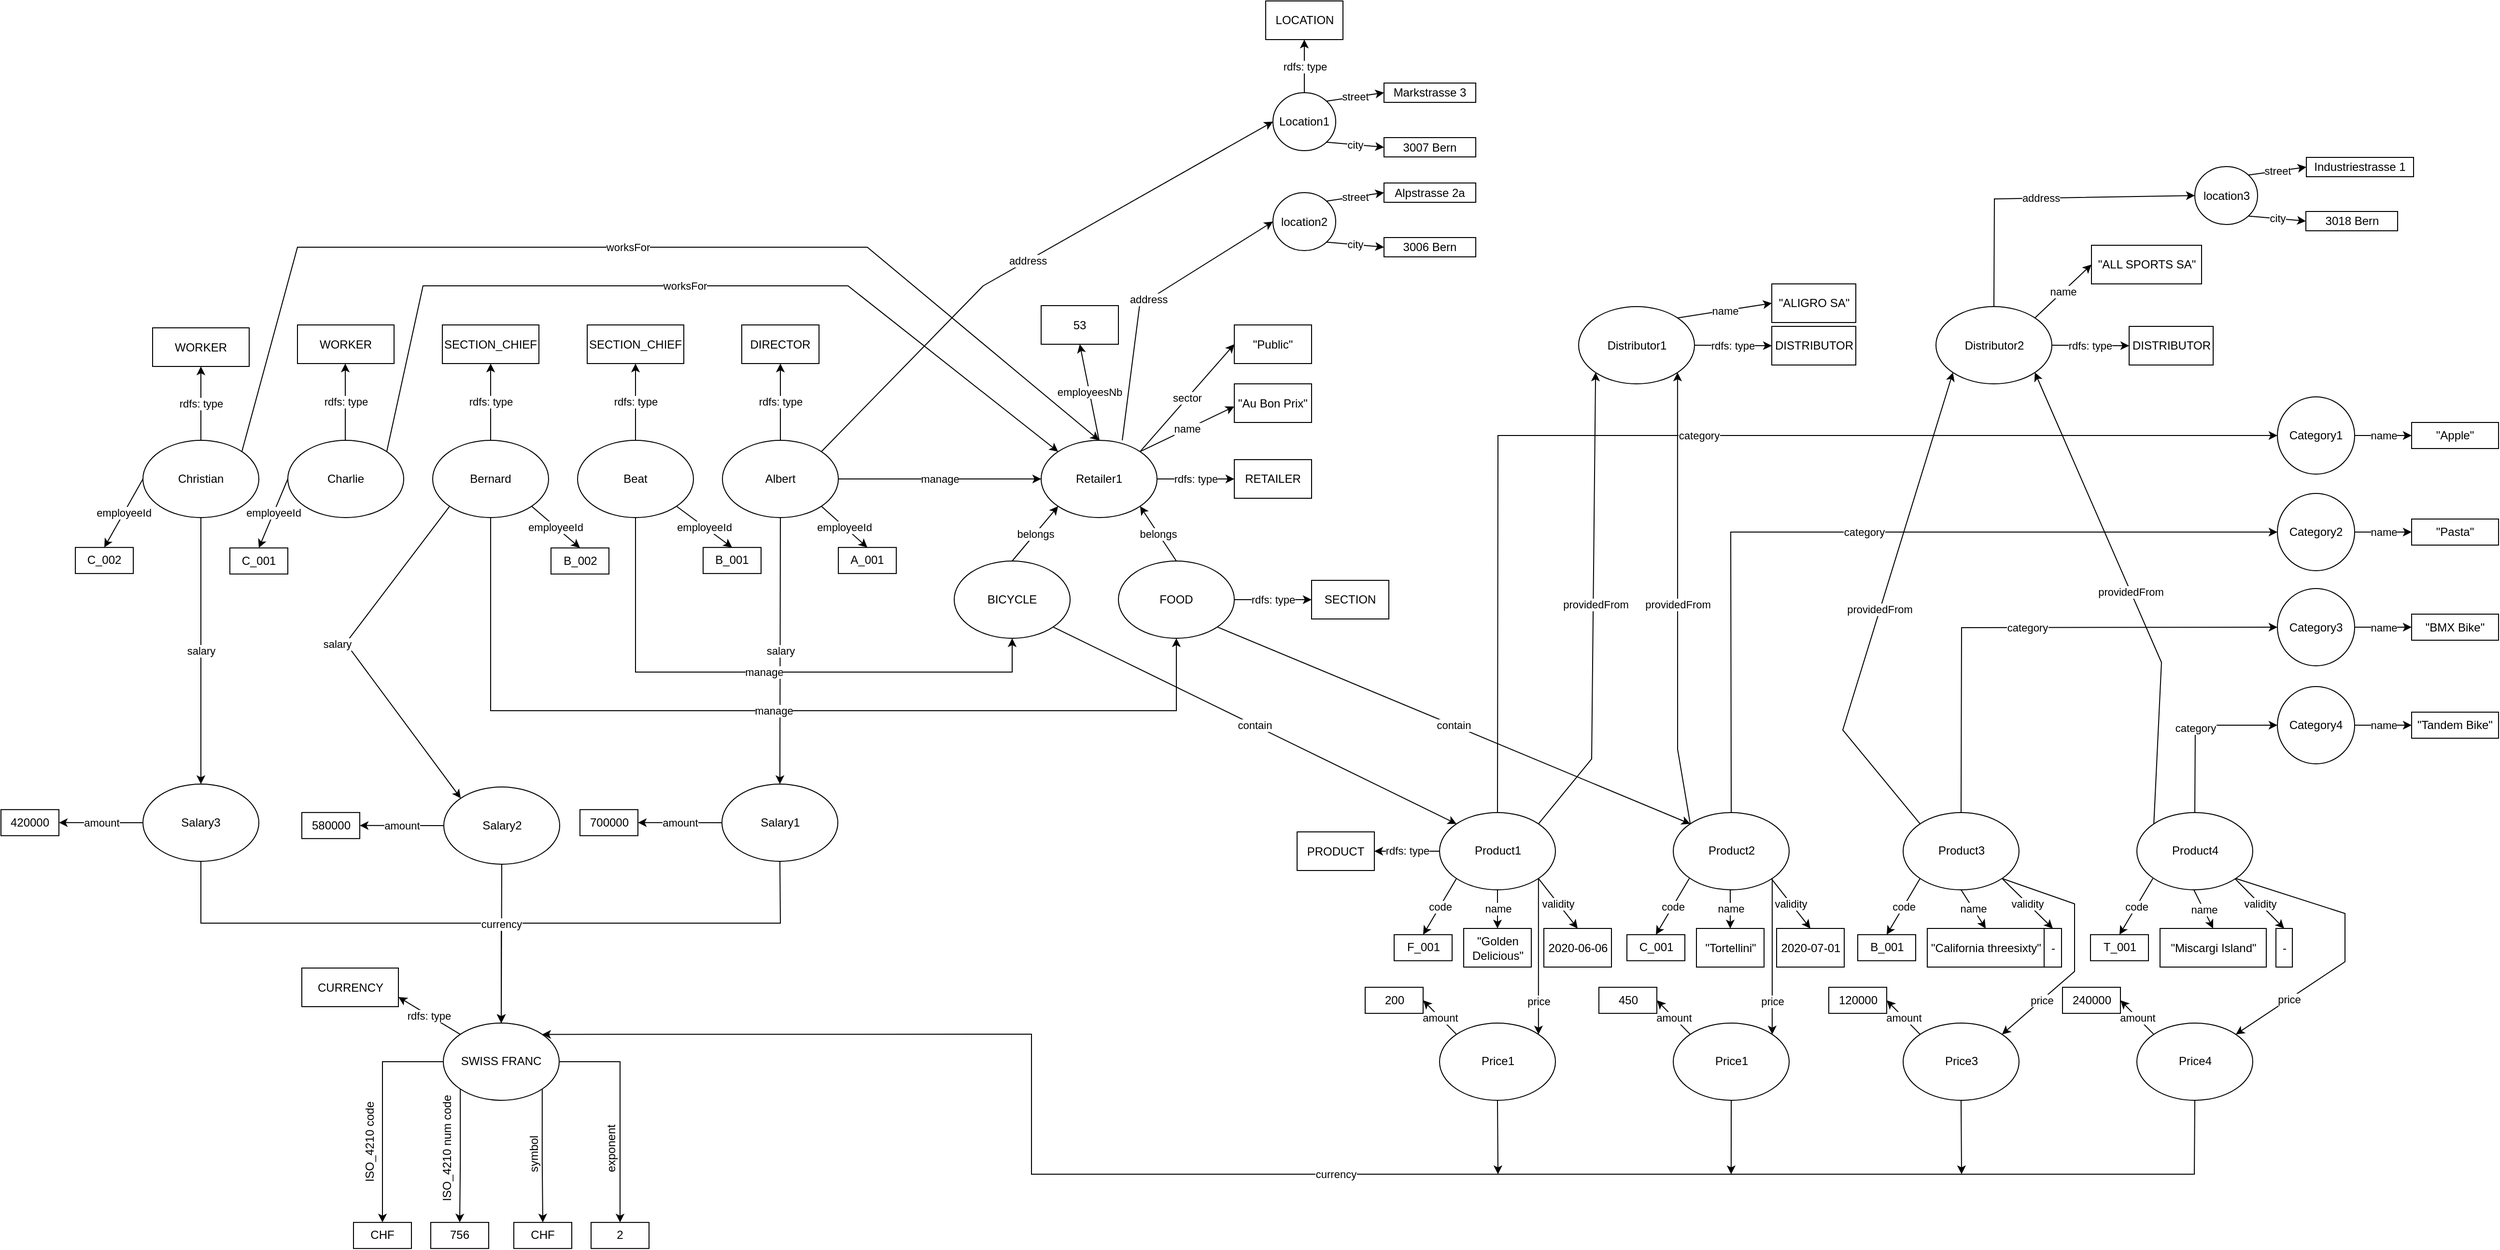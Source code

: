 <mxfile version="12.1.3" type="device" pages="1"><diagram id="4mFEf-nqtAmhGqppDOy1" name="Page-1"><mxGraphModel dx="10360" dy="3715" grid="1" gridSize="10" guides="1" tooltips="1" connect="1" arrows="1" fold="1" page="1" pageScale="1" pageWidth="3300" pageHeight="4681" math="0" shadow="0"><root><mxCell id="0"/><mxCell id="1" parent="0"/><mxCell id="S2P612OHjy_wOr1wobDV-239" value="worksFor" style="edgeStyle=none;rounded=0;orthogonalLoop=1;jettySize=auto;html=1;exitX=1;exitY=0;exitDx=0;exitDy=0;entryX=0;entryY=0;entryDx=0;entryDy=0;shadow=0;" parent="1" edge="1"><mxGeometry relative="1" as="geometry"><mxPoint x="-477.574" y="2251.716" as="sourcePoint"/><Array as="points"><mxPoint x="-440" y="2080"/><mxPoint y="2080"/></Array></mxGeometry></mxCell><mxCell id="S2P612OHjy_wOr1wobDV-241" value="worksFor" style="edgeStyle=none;rounded=0;orthogonalLoop=1;jettySize=auto;html=1;exitX=1;exitY=0;exitDx=0;exitDy=0;entryX=0.5;entryY=0;entryDx=0;entryDy=0;shadow=0;" parent="1" edge="1"><mxGeometry relative="1" as="geometry"><mxPoint x="-627.574" y="2251.716" as="sourcePoint"/><Array as="points"><mxPoint x="-570" y="2040"/><mxPoint x="20" y="2040"/></Array></mxGeometry></mxCell><mxCell id="S2P612OHjy_wOr1wobDV-245" value="rdfs: type" style="edgeStyle=none;rounded=0;orthogonalLoop=1;jettySize=auto;html=1;exitX=0.5;exitY=0;exitDx=0;exitDy=0;entryX=0.5;entryY=1;entryDx=0;entryDy=0;shadow=0;" parent="1" source="S2P612OHjy_wOr1wobDV-247" target="S2P612OHjy_wOr1wobDV-266" edge="1"><mxGeometry relative="1" as="geometry"/></mxCell><mxCell id="S2P612OHjy_wOr1wobDV-246" value="manage" style="edgeStyle=none;rounded=0;orthogonalLoop=1;jettySize=auto;html=1;exitX=1;exitY=0.5;exitDx=0;exitDy=0;entryX=0;entryY=0.5;entryDx=0;entryDy=0;shadow=0;" parent="1" source="S2P612OHjy_wOr1wobDV-247" target="S2P612OHjy_wOr1wobDV-258" edge="1"><mxGeometry relative="1" as="geometry"/></mxCell><mxCell id="S2P612OHjy_wOr1wobDV-331" value="salary" style="edgeStyle=none;rounded=0;orthogonalLoop=1;jettySize=auto;html=1;exitX=0.5;exitY=1;exitDx=0;exitDy=0;entryX=0.5;entryY=0;entryDx=0;entryDy=0;shadow=0;" parent="1" source="S2P612OHjy_wOr1wobDV-247" target="S2P612OHjy_wOr1wobDV-322" edge="1"><mxGeometry relative="1" as="geometry"/></mxCell><mxCell id="S2P612OHjy_wOr1wobDV-337" value="employeeId" style="edgeStyle=none;rounded=0;orthogonalLoop=1;jettySize=auto;html=1;exitX=1;exitY=1;exitDx=0;exitDy=0;entryX=0.5;entryY=0;entryDx=0;entryDy=0;shadow=0;" parent="1" source="S2P612OHjy_wOr1wobDV-247" target="S2P612OHjy_wOr1wobDV-336" edge="1"><mxGeometry relative="1" as="geometry"/></mxCell><mxCell id="S2P612OHjy_wOr1wobDV-493" value="address" style="edgeStyle=none;rounded=0;orthogonalLoop=1;jettySize=auto;html=1;exitX=1;exitY=0;exitDx=0;exitDy=0;entryX=0;entryY=0.5;entryDx=0;entryDy=0;shadow=0;" parent="1" source="S2P612OHjy_wOr1wobDV-247" target="S2P612OHjy_wOr1wobDV-485" edge="1"><mxGeometry relative="1" as="geometry"><Array as="points"><mxPoint x="-1933" y="595"/></Array></mxGeometry></mxCell><mxCell id="S2P612OHjy_wOr1wobDV-247" value="Albert" style="ellipse;whiteSpace=wrap;html=1;" parent="1" vertex="1"><mxGeometry x="-2203" y="755" width="120" height="80" as="geometry"/></mxCell><mxCell id="S2P612OHjy_wOr1wobDV-248" value="manage" style="edgeStyle=none;rounded=0;orthogonalLoop=1;jettySize=auto;html=1;exitX=0.5;exitY=1;exitDx=0;exitDy=0;entryX=0.5;entryY=1;entryDx=0;entryDy=0;shadow=0;" parent="1" source="S2P612OHjy_wOr1wobDV-249" target="S2P612OHjy_wOr1wobDV-261" edge="1"><mxGeometry relative="1" as="geometry"><Array as="points"><mxPoint x="-2443" y="1035"/><mxPoint x="-1733" y="1035"/></Array></mxGeometry></mxCell><mxCell id="S2P612OHjy_wOr1wobDV-330" value="salary" style="edgeStyle=none;rounded=0;orthogonalLoop=1;jettySize=auto;html=1;exitX=0;exitY=1;exitDx=0;exitDy=0;entryX=0;entryY=0;entryDx=0;entryDy=0;shadow=0;" parent="1" source="S2P612OHjy_wOr1wobDV-249" target="S2P612OHjy_wOr1wobDV-326" edge="1"><mxGeometry x="-0.059" y="-10" relative="1" as="geometry"><Array as="points"><mxPoint x="-2593" y="965"/></Array><mxPoint x="-1" y="-5" as="offset"/></mxGeometry></mxCell><mxCell id="S2P612OHjy_wOr1wobDV-249" value="Bernard" style="ellipse;whiteSpace=wrap;html=1;" parent="1" vertex="1"><mxGeometry x="-2503" y="755" width="120" height="80" as="geometry"/></mxCell><mxCell id="S2P612OHjy_wOr1wobDV-250" value="manage" style="edgeStyle=none;rounded=0;orthogonalLoop=1;jettySize=auto;html=1;exitX=0.5;exitY=1;exitDx=0;exitDy=0;entryX=0.5;entryY=1;entryDx=0;entryDy=0;shadow=0;" parent="1" source="S2P612OHjy_wOr1wobDV-251" target="S2P612OHjy_wOr1wobDV-263" edge="1"><mxGeometry relative="1" as="geometry"><Array as="points"><mxPoint x="-2293" y="995"/><mxPoint x="-2083" y="995"/><mxPoint x="-1903" y="995"/></Array></mxGeometry></mxCell><mxCell id="S2P612OHjy_wOr1wobDV-251" value="Beat" style="ellipse;whiteSpace=wrap;html=1;" parent="1" vertex="1"><mxGeometry x="-2353" y="755" width="120" height="80" as="geometry"/></mxCell><mxCell id="S2P612OHjy_wOr1wobDV-252" value="worksFor" style="edgeStyle=none;rounded=0;orthogonalLoop=1;jettySize=auto;html=1;exitX=1;exitY=0;exitDx=0;exitDy=0;entryX=0;entryY=0;entryDx=0;entryDy=0;shadow=0;" parent="1" source="S2P612OHjy_wOr1wobDV-253" target="S2P612OHjy_wOr1wobDV-258" edge="1"><mxGeometry relative="1" as="geometry"><Array as="points"><mxPoint x="-2513" y="595"/><mxPoint x="-2073" y="595"/></Array></mxGeometry></mxCell><mxCell id="S2P612OHjy_wOr1wobDV-347" value="employeeId" style="edgeStyle=none;rounded=0;orthogonalLoop=1;jettySize=auto;html=1;exitX=0;exitY=0.5;exitDx=0;exitDy=0;entryX=0.5;entryY=0;entryDx=0;entryDy=0;shadow=0;" parent="1" source="S2P612OHjy_wOr1wobDV-253" target="S2P612OHjy_wOr1wobDV-345" edge="1"><mxGeometry relative="1" as="geometry"/></mxCell><mxCell id="S2P612OHjy_wOr1wobDV-253" value="Charlie" style="ellipse;whiteSpace=wrap;html=1;" parent="1" vertex="1"><mxGeometry x="-2653" y="755" width="120" height="80" as="geometry"/></mxCell><mxCell id="S2P612OHjy_wOr1wobDV-254" value="rdfs: type" style="edgeStyle=none;rounded=0;orthogonalLoop=1;jettySize=auto;html=1;exitX=0.5;exitY=0;exitDx=0;exitDy=0;entryX=0.5;entryY=1;entryDx=0;entryDy=0;shadow=0;" parent="1" source="S2P612OHjy_wOr1wobDV-256" target="S2P612OHjy_wOr1wobDV-272" edge="1"><mxGeometry relative="1" as="geometry"/></mxCell><mxCell id="S2P612OHjy_wOr1wobDV-255" value="worksFor" style="edgeStyle=none;rounded=0;orthogonalLoop=1;jettySize=auto;html=1;exitX=1;exitY=0;exitDx=0;exitDy=0;entryX=0.5;entryY=0;entryDx=0;entryDy=0;shadow=0;" parent="1" source="S2P612OHjy_wOr1wobDV-256" target="S2P612OHjy_wOr1wobDV-258" edge="1"><mxGeometry relative="1" as="geometry"><Array as="points"><mxPoint x="-2643" y="555"/><mxPoint x="-2053" y="555"/></Array></mxGeometry></mxCell><mxCell id="S2P612OHjy_wOr1wobDV-328" value="salary" style="edgeStyle=none;rounded=0;orthogonalLoop=1;jettySize=auto;html=1;exitX=0.5;exitY=1;exitDx=0;exitDy=0;entryX=0.5;entryY=0;entryDx=0;entryDy=0;shadow=0;" parent="1" source="S2P612OHjy_wOr1wobDV-256" target="S2P612OHjy_wOr1wobDV-281" edge="1"><mxGeometry relative="1" as="geometry"/></mxCell><mxCell id="S2P612OHjy_wOr1wobDV-348" value="employeeId" style="edgeStyle=none;rounded=0;orthogonalLoop=1;jettySize=auto;html=1;exitX=0;exitY=0.5;exitDx=0;exitDy=0;entryX=0.5;entryY=0;entryDx=0;entryDy=0;shadow=0;" parent="1" source="S2P612OHjy_wOr1wobDV-256" target="S2P612OHjy_wOr1wobDV-346" edge="1"><mxGeometry relative="1" as="geometry"/></mxCell><mxCell id="S2P612OHjy_wOr1wobDV-256" value="Christian" style="ellipse;whiteSpace=wrap;html=1;" parent="1" vertex="1"><mxGeometry x="-2803" y="755" width="120" height="80" as="geometry"/></mxCell><mxCell id="S2P612OHjy_wOr1wobDV-257" value="rdfs: type" style="edgeStyle=none;rounded=0;orthogonalLoop=1;jettySize=auto;html=1;exitX=1;exitY=0.5;exitDx=0;exitDy=0;entryX=0;entryY=0.5;entryDx=0;entryDy=0;shadow=0;" parent="1" source="S2P612OHjy_wOr1wobDV-258" target="S2P612OHjy_wOr1wobDV-264" edge="1"><mxGeometry relative="1" as="geometry"/></mxCell><mxCell id="S2P612OHjy_wOr1wobDV-467" value="sector" style="edgeStyle=none;rounded=0;orthogonalLoop=1;jettySize=auto;html=1;exitX=1;exitY=0;exitDx=0;exitDy=0;entryX=0;entryY=0.5;entryDx=0;entryDy=0;shadow=0;" parent="1" source="S2P612OHjy_wOr1wobDV-258" target="S2P612OHjy_wOr1wobDV-466" edge="1"><mxGeometry relative="1" as="geometry"/></mxCell><mxCell id="S2P612OHjy_wOr1wobDV-488" value="address" style="edgeStyle=none;rounded=0;orthogonalLoop=1;jettySize=auto;html=1;exitX=0.7;exitY=0;exitDx=0;exitDy=0;entryX=0;entryY=0.5;entryDx=0;entryDy=0;shadow=0;exitPerimeter=0;" parent="1" source="S2P612OHjy_wOr1wobDV-258" target="S2P612OHjy_wOr1wobDV-477" edge="1"><mxGeometry relative="1" as="geometry"><Array as="points"><mxPoint x="-1771" y="615"/></Array></mxGeometry></mxCell><mxCell id="S2P612OHjy_wOr1wobDV-498" value="name" style="edgeStyle=none;rounded=0;orthogonalLoop=1;jettySize=auto;html=1;exitX=1;exitY=0;exitDx=0;exitDy=0;entryX=0;entryY=0.25;entryDx=0;entryDy=0;shadow=0;" parent="1" source="S2P612OHjy_wOr1wobDV-258" edge="1"><mxGeometry relative="1" as="geometry"><mxPoint x="-1673" y="720" as="targetPoint"/></mxGeometry></mxCell><mxCell id="S2P612OHjy_wOr1wobDV-501" value="employeesNb" style="edgeStyle=none;rounded=0;orthogonalLoop=1;jettySize=auto;html=1;exitX=0.5;exitY=0;exitDx=0;exitDy=0;entryX=0.5;entryY=1;entryDx=0;entryDy=0;shadow=0;" parent="1" source="S2P612OHjy_wOr1wobDV-258" target="S2P612OHjy_wOr1wobDV-500" edge="1"><mxGeometry relative="1" as="geometry"/></mxCell><mxCell id="S2P612OHjy_wOr1wobDV-258" value="Retailer1" style="ellipse;whiteSpace=wrap;html=1;" parent="1" vertex="1"><mxGeometry x="-1873" y="755" width="120" height="80" as="geometry"/></mxCell><mxCell id="S2P612OHjy_wOr1wobDV-259" value="belongs" style="edgeStyle=none;rounded=0;orthogonalLoop=1;jettySize=auto;html=1;exitX=0.5;exitY=0;exitDx=0;exitDy=0;entryX=1;entryY=1;entryDx=0;entryDy=0;shadow=0;" parent="1" source="S2P612OHjy_wOr1wobDV-261" target="S2P612OHjy_wOr1wobDV-258" edge="1"><mxGeometry relative="1" as="geometry"/></mxCell><mxCell id="S2P612OHjy_wOr1wobDV-260" value="rdfs: type" style="edgeStyle=none;rounded=0;orthogonalLoop=1;jettySize=auto;html=1;exitX=1;exitY=0.5;exitDx=0;exitDy=0;entryX=0;entryY=0.5;entryDx=0;entryDy=0;shadow=0;" parent="1" source="S2P612OHjy_wOr1wobDV-261" target="S2P612OHjy_wOr1wobDV-265" edge="1"><mxGeometry relative="1" as="geometry"/></mxCell><mxCell id="S2P612OHjy_wOr1wobDV-464" value="contain" style="edgeStyle=none;rounded=0;orthogonalLoop=1;jettySize=auto;html=1;exitX=1;exitY=1;exitDx=0;exitDy=0;entryX=0;entryY=0;entryDx=0;entryDy=0;shadow=0;" parent="1" source="S2P612OHjy_wOr1wobDV-261" target="S2P612OHjy_wOr1wobDV-355" edge="1"><mxGeometry relative="1" as="geometry"/></mxCell><mxCell id="S2P612OHjy_wOr1wobDV-261" value="FOOD" style="ellipse;whiteSpace=wrap;html=1;" parent="1" vertex="1"><mxGeometry x="-1793" y="880" width="120" height="80" as="geometry"/></mxCell><mxCell id="S2P612OHjy_wOr1wobDV-262" value="belongs" style="edgeStyle=none;rounded=0;orthogonalLoop=1;jettySize=auto;html=1;exitX=0.5;exitY=0;exitDx=0;exitDy=0;entryX=0;entryY=1;entryDx=0;entryDy=0;shadow=0;" parent="1" source="S2P612OHjy_wOr1wobDV-263" target="S2P612OHjy_wOr1wobDV-258" edge="1"><mxGeometry relative="1" as="geometry"/></mxCell><mxCell id="S2P612OHjy_wOr1wobDV-465" value="contain" style="edgeStyle=none;rounded=0;orthogonalLoop=1;jettySize=auto;html=1;exitX=1;exitY=1;exitDx=0;exitDy=0;shadow=0;entryX=0;entryY=0;entryDx=0;entryDy=0;" parent="1" source="S2P612OHjy_wOr1wobDV-263" target="S2P612OHjy_wOr1wobDV-354" edge="1"><mxGeometry relative="1" as="geometry"><mxPoint x="-1463" y="1125" as="targetPoint"/></mxGeometry></mxCell><mxCell id="S2P612OHjy_wOr1wobDV-263" value="BICYCLE" style="ellipse;whiteSpace=wrap;html=1;" parent="1" vertex="1"><mxGeometry x="-1963" y="880" width="120" height="80" as="geometry"/></mxCell><mxCell id="S2P612OHjy_wOr1wobDV-264" value="RETAILER" style="rounded=0;whiteSpace=wrap;html=1;" parent="1" vertex="1"><mxGeometry x="-1673" y="775" width="80" height="40" as="geometry"/></mxCell><mxCell id="S2P612OHjy_wOr1wobDV-265" value="SECTION" style="rounded=0;whiteSpace=wrap;html=1;" parent="1" vertex="1"><mxGeometry x="-1593" y="900" width="80" height="40" as="geometry"/></mxCell><mxCell id="S2P612OHjy_wOr1wobDV-266" value="DIRECTOR" style="rounded=0;whiteSpace=wrap;html=1;" parent="1" vertex="1"><mxGeometry x="-2183" y="635.5" width="80" height="40" as="geometry"/></mxCell><mxCell id="S2P612OHjy_wOr1wobDV-267" value="rdfs: type" style="edgeStyle=none;rounded=0;orthogonalLoop=1;jettySize=auto;html=1;exitX=0.5;exitY=0;exitDx=0;exitDy=0;entryX=0.5;entryY=1;entryDx=0;entryDy=0;shadow=0;" parent="1" target="S2P612OHjy_wOr1wobDV-268" edge="1"><mxGeometry relative="1" as="geometry"><mxPoint x="-2293" y="755" as="sourcePoint"/></mxGeometry></mxCell><mxCell id="S2P612OHjy_wOr1wobDV-268" value="SECTION_CHIEF" style="rounded=0;whiteSpace=wrap;html=1;" parent="1" vertex="1"><mxGeometry x="-2343" y="635.5" width="100" height="40" as="geometry"/></mxCell><mxCell id="S2P612OHjy_wOr1wobDV-269" value="rdfs: type" style="edgeStyle=none;rounded=0;orthogonalLoop=1;jettySize=auto;html=1;entryX=0.5;entryY=1;entryDx=0;entryDy=0;shadow=0;exitX=0.5;exitY=0;exitDx=0;exitDy=0;" parent="1" source="S2P612OHjy_wOr1wobDV-249" edge="1"><mxGeometry relative="1" as="geometry"><mxPoint x="-2483" y="735" as="sourcePoint"/><mxPoint x="-2443" y="675.5" as="targetPoint"/></mxGeometry></mxCell><mxCell id="S2P612OHjy_wOr1wobDV-270" value="SECTION_CHIEF" style="rounded=0;whiteSpace=wrap;html=1;" parent="1" vertex="1"><mxGeometry x="-2493" y="635.5" width="100" height="40" as="geometry"/></mxCell><mxCell id="S2P612OHjy_wOr1wobDV-271" value="WORKER" style="rounded=0;whiteSpace=wrap;html=1;" parent="1" vertex="1"><mxGeometry x="-2643" y="635.5" width="100" height="40" as="geometry"/></mxCell><mxCell id="S2P612OHjy_wOr1wobDV-272" value="WORKER" style="rounded=0;whiteSpace=wrap;html=1;" parent="1" vertex="1"><mxGeometry x="-2793" y="638.5" width="100" height="40" as="geometry"/></mxCell><mxCell id="S2P612OHjy_wOr1wobDV-273" value="rdfs: type" style="edgeStyle=none;rounded=0;orthogonalLoop=1;jettySize=auto;html=1;entryX=0.5;entryY=1;entryDx=0;entryDy=0;shadow=0;exitX=0.5;exitY=0;exitDx=0;exitDy=0;" parent="1" edge="1"><mxGeometry relative="1" as="geometry"><mxPoint x="-2593.5" y="755" as="sourcePoint"/><mxPoint x="-2593.5" y="675.5" as="targetPoint"/></mxGeometry></mxCell><mxCell id="S2P612OHjy_wOr1wobDV-319" value="amount" style="edgeStyle=none;rounded=0;orthogonalLoop=1;jettySize=auto;html=1;exitX=0;exitY=0.5;exitDx=0;exitDy=0;entryX=1;entryY=0.5;entryDx=0;entryDy=0;shadow=0;" parent="1" source="S2P612OHjy_wOr1wobDV-281" target="S2P612OHjy_wOr1wobDV-293" edge="1"><mxGeometry relative="1" as="geometry"/></mxCell><mxCell id="S2P612OHjy_wOr1wobDV-335" style="edgeStyle=none;rounded=0;orthogonalLoop=1;jettySize=auto;html=1;exitX=0.5;exitY=1;exitDx=0;exitDy=0;entryX=0.5;entryY=0;entryDx=0;entryDy=0;shadow=0;" parent="1" source="S2P612OHjy_wOr1wobDV-281" target="S2P612OHjy_wOr1wobDV-307" edge="1"><mxGeometry relative="1" as="geometry"><Array as="points"><mxPoint x="-2743" y="1255"/><mxPoint x="-2432" y="1255"/></Array></mxGeometry></mxCell><mxCell id="S2P612OHjy_wOr1wobDV-281" value="Salary3" style="ellipse;whiteSpace=wrap;html=1;" parent="1" vertex="1"><mxGeometry x="-2803" y="1110.987" width="120" height="80" as="geometry"/></mxCell><mxCell id="S2P612OHjy_wOr1wobDV-293" value="420000" style="rounded=0;whiteSpace=wrap;html=1;" parent="1" vertex="1"><mxGeometry x="-2950" y="1137.429" width="60" height="27" as="geometry"/></mxCell><mxCell id="S2P612OHjy_wOr1wobDV-302" style="edgeStyle=orthogonalEdgeStyle;rounded=0;orthogonalLoop=1;jettySize=auto;html=1;exitX=0;exitY=0.5;exitDx=0;exitDy=0;entryX=0.5;entryY=0;entryDx=0;entryDy=0;" parent="1" source="S2P612OHjy_wOr1wobDV-307" target="S2P612OHjy_wOr1wobDV-308" edge="1"><mxGeometry relative="1" as="geometry"/></mxCell><mxCell id="S2P612OHjy_wOr1wobDV-303" style="edgeStyle=orthogonalEdgeStyle;rounded=0;orthogonalLoop=1;jettySize=auto;html=1;exitX=1;exitY=0.5;exitDx=0;exitDy=0;entryX=0.5;entryY=0;entryDx=0;entryDy=0;" parent="1" source="S2P612OHjy_wOr1wobDV-307" target="S2P612OHjy_wOr1wobDV-310" edge="1"><mxGeometry relative="1" as="geometry"/></mxCell><mxCell id="S2P612OHjy_wOr1wobDV-304" style="edgeStyle=orthogonalEdgeStyle;rounded=0;orthogonalLoop=1;jettySize=auto;html=1;exitX=0;exitY=1;exitDx=0;exitDy=0;entryX=0.5;entryY=0;entryDx=0;entryDy=0;" parent="1" source="S2P612OHjy_wOr1wobDV-307" target="S2P612OHjy_wOr1wobDV-309" edge="1"><mxGeometry relative="1" as="geometry"/></mxCell><mxCell id="S2P612OHjy_wOr1wobDV-305" style="edgeStyle=orthogonalEdgeStyle;rounded=0;orthogonalLoop=1;jettySize=auto;html=1;exitX=1;exitY=1;exitDx=0;exitDy=0;entryX=0.5;entryY=0;entryDx=0;entryDy=0;" parent="1" source="S2P612OHjy_wOr1wobDV-307" target="S2P612OHjy_wOr1wobDV-314" edge="1"><mxGeometry relative="1" as="geometry"/></mxCell><mxCell id="S2P612OHjy_wOr1wobDV-306" value="rdfs: type" style="edgeStyle=none;rounded=0;orthogonalLoop=1;jettySize=auto;html=1;exitX=0;exitY=0;exitDx=0;exitDy=0;entryX=1;entryY=0.75;entryDx=0;entryDy=0;shadow=0;" parent="1" source="S2P612OHjy_wOr1wobDV-307" target="S2P612OHjy_wOr1wobDV-316" edge="1"><mxGeometry relative="1" as="geometry"/></mxCell><mxCell id="S2P612OHjy_wOr1wobDV-307" value="SWISS FRANC" style="ellipse;whiteSpace=wrap;html=1;" parent="1" vertex="1"><mxGeometry x="-2492" y="1358.487" width="120" height="80" as="geometry"/></mxCell><mxCell id="S2P612OHjy_wOr1wobDV-308" value="CHF" style="rounded=0;whiteSpace=wrap;html=1;" parent="1" vertex="1"><mxGeometry x="-2585" y="1564.929" width="60" height="27" as="geometry"/></mxCell><mxCell id="S2P612OHjy_wOr1wobDV-309" value="756" style="rounded=0;whiteSpace=wrap;html=1;" parent="1" vertex="1"><mxGeometry x="-2505" y="1564.929" width="60" height="27" as="geometry"/></mxCell><mxCell id="S2P612OHjy_wOr1wobDV-310" value="2" style="rounded=0;whiteSpace=wrap;html=1;" parent="1" vertex="1"><mxGeometry x="-2339" y="1564.929" width="60" height="27" as="geometry"/></mxCell><mxCell id="S2P612OHjy_wOr1wobDV-311" value="ISO_4210 code" style="text;html=1;rotation=-90;" parent="1" vertex="1"><mxGeometry x="-2622" y="1454.929" width="110" height="30" as="geometry"/></mxCell><mxCell id="S2P612OHjy_wOr1wobDV-312" value="ISO_4210 num code" style="text;html=1;rotation=-90;" parent="1" vertex="1"><mxGeometry x="-2542" y="1474.929" width="110" height="30" as="geometry"/></mxCell><mxCell id="S2P612OHjy_wOr1wobDV-313" value="symbol" style="text;html=1;rotation=-90;" parent="1" vertex="1"><mxGeometry x="-2422" y="1474.929" width="50" height="30" as="geometry"/></mxCell><mxCell id="S2P612OHjy_wOr1wobDV-314" value="CHF" style="rounded=0;whiteSpace=wrap;html=1;" parent="1" vertex="1"><mxGeometry x="-2419" y="1564.929" width="60" height="27" as="geometry"/></mxCell><mxCell id="S2P612OHjy_wOr1wobDV-315" value="exponent" style="text;html=1;rotation=-90;" parent="1" vertex="1"><mxGeometry x="-2342" y="1474.929" width="50" height="30" as="geometry"/></mxCell><mxCell id="S2P612OHjy_wOr1wobDV-316" value="CURRENCY" style="rounded=0;whiteSpace=wrap;html=1;" parent="1" vertex="1"><mxGeometry x="-2638.5" y="1301.5" width="100" height="40" as="geometry"/></mxCell><mxCell id="S2P612OHjy_wOr1wobDV-321" value="amount" style="edgeStyle=none;rounded=0;orthogonalLoop=1;jettySize=auto;html=1;exitX=0;exitY=0.5;exitDx=0;exitDy=0;entryX=1;entryY=0.5;entryDx=0;entryDy=0;shadow=0;" parent="1" source="S2P612OHjy_wOr1wobDV-322" target="S2P612OHjy_wOr1wobDV-323" edge="1"><mxGeometry relative="1" as="geometry"/></mxCell><mxCell id="S2P612OHjy_wOr1wobDV-334" style="edgeStyle=none;rounded=0;orthogonalLoop=1;jettySize=auto;html=1;exitX=0.5;exitY=1;exitDx=0;exitDy=0;entryX=0.5;entryY=0;entryDx=0;entryDy=0;shadow=0;" parent="1" source="S2P612OHjy_wOr1wobDV-322" target="S2P612OHjy_wOr1wobDV-307" edge="1"><mxGeometry relative="1" as="geometry"><Array as="points"><mxPoint x="-2143" y="1255"/><mxPoint x="-2432" y="1255"/></Array></mxGeometry></mxCell><mxCell id="S2P612OHjy_wOr1wobDV-322" value="Salary1" style="ellipse;whiteSpace=wrap;html=1;" parent="1" vertex="1"><mxGeometry x="-2203.5" y="1110.987" width="120" height="80" as="geometry"/></mxCell><mxCell id="S2P612OHjy_wOr1wobDV-323" value="700000" style="rounded=0;whiteSpace=wrap;html=1;" parent="1" vertex="1"><mxGeometry x="-2350.5" y="1137.429" width="60" height="27" as="geometry"/></mxCell><mxCell id="S2P612OHjy_wOr1wobDV-325" value="amount" style="edgeStyle=none;rounded=0;orthogonalLoop=1;jettySize=auto;html=1;exitX=0;exitY=0.5;exitDx=0;exitDy=0;entryX=1;entryY=0.5;entryDx=0;entryDy=0;shadow=0;" parent="1" source="S2P612OHjy_wOr1wobDV-326" target="S2P612OHjy_wOr1wobDV-327" edge="1"><mxGeometry relative="1" as="geometry"/></mxCell><mxCell id="S2P612OHjy_wOr1wobDV-332" value="currency" style="edgeStyle=none;rounded=0;orthogonalLoop=1;jettySize=auto;html=1;exitX=0.5;exitY=1;exitDx=0;exitDy=0;entryX=0.5;entryY=0;entryDx=0;entryDy=0;shadow=0;" parent="1" source="S2P612OHjy_wOr1wobDV-326" target="S2P612OHjy_wOr1wobDV-307" edge="1"><mxGeometry x="-0.258" relative="1" as="geometry"><mxPoint y="1" as="offset"/></mxGeometry></mxCell><mxCell id="S2P612OHjy_wOr1wobDV-326" value="Salary2" style="ellipse;whiteSpace=wrap;html=1;" parent="1" vertex="1"><mxGeometry x="-2491.5" y="1113.987" width="120" height="80" as="geometry"/></mxCell><mxCell id="S2P612OHjy_wOr1wobDV-327" value="580000" style="rounded=0;whiteSpace=wrap;html=1;" parent="1" vertex="1"><mxGeometry x="-2638.5" y="1140.429" width="60" height="27" as="geometry"/></mxCell><mxCell id="S2P612OHjy_wOr1wobDV-336" value="A_001" style="rounded=0;whiteSpace=wrap;html=1;" parent="1" vertex="1"><mxGeometry x="-2083" y="865.929" width="60" height="27" as="geometry"/></mxCell><mxCell id="S2P612OHjy_wOr1wobDV-339" value="employeeId" style="edgeStyle=none;rounded=0;orthogonalLoop=1;jettySize=auto;html=1;exitX=1;exitY=1;exitDx=0;exitDy=0;entryX=0.5;entryY=0;entryDx=0;entryDy=0;shadow=0;" parent="1" source="S2P612OHjy_wOr1wobDV-251" target="S2P612OHjy_wOr1wobDV-340" edge="1"><mxGeometry relative="1" as="geometry"><mxPoint x="-2255.074" y="824.784" as="sourcePoint"/></mxGeometry></mxCell><mxCell id="S2P612OHjy_wOr1wobDV-340" value="B_001" style="rounded=0;whiteSpace=wrap;html=1;" parent="1" vertex="1"><mxGeometry x="-2223" y="865.929" width="60" height="27" as="geometry"/></mxCell><mxCell id="S2P612OHjy_wOr1wobDV-341" value="employeeId" style="edgeStyle=none;rounded=0;orthogonalLoop=1;jettySize=auto;html=1;entryX=0.5;entryY=0;entryDx=0;entryDy=0;shadow=0;exitX=1;exitY=1;exitDx=0;exitDy=0;" parent="1" source="S2P612OHjy_wOr1wobDV-249" target="S2P612OHjy_wOr1wobDV-342" edge="1"><mxGeometry relative="1" as="geometry"><mxPoint x="-2400" y="855" as="sourcePoint"/></mxGeometry></mxCell><mxCell id="S2P612OHjy_wOr1wobDV-342" value="B_002" style="rounded=0;whiteSpace=wrap;html=1;" parent="1" vertex="1"><mxGeometry x="-2380.5" y="866.429" width="60" height="27" as="geometry"/></mxCell><mxCell id="S2P612OHjy_wOr1wobDV-345" value="C_001" style="rounded=0;whiteSpace=wrap;html=1;" parent="1" vertex="1"><mxGeometry x="-2713" y="866.429" width="60" height="27" as="geometry"/></mxCell><mxCell id="S2P612OHjy_wOr1wobDV-346" value="C_002" style="rounded=0;whiteSpace=wrap;html=1;" parent="1" vertex="1"><mxGeometry x="-2873" y="865.929" width="60" height="27" as="geometry"/></mxCell><mxCell id="S2P612OHjy_wOr1wobDV-388" value="name" style="edgeStyle=none;rounded=0;orthogonalLoop=1;jettySize=auto;html=1;exitX=0.5;exitY=1;exitDx=0;exitDy=0;entryX=0.5;entryY=0;entryDx=0;entryDy=0;shadow=0;" parent="1" source="S2P612OHjy_wOr1wobDV-354" target="S2P612OHjy_wOr1wobDV-384" edge="1"><mxGeometry relative="1" as="geometry"/></mxCell><mxCell id="S2P612OHjy_wOr1wobDV-389" value="validity" style="edgeStyle=none;rounded=0;orthogonalLoop=1;jettySize=auto;html=1;exitX=1;exitY=1;exitDx=0;exitDy=0;entryX=0.5;entryY=0;entryDx=0;entryDy=0;shadow=0;" parent="1" source="S2P612OHjy_wOr1wobDV-354" target="S2P612OHjy_wOr1wobDV-385" edge="1"><mxGeometry relative="1" as="geometry"/></mxCell><mxCell id="S2P612OHjy_wOr1wobDV-390" value="code" style="edgeStyle=none;rounded=0;orthogonalLoop=1;jettySize=auto;html=1;exitX=0;exitY=1;exitDx=0;exitDy=0;entryX=0.5;entryY=0;entryDx=0;entryDy=0;shadow=0;" parent="1" source="S2P612OHjy_wOr1wobDV-354" target="S2P612OHjy_wOr1wobDV-383" edge="1"><mxGeometry relative="1" as="geometry"/></mxCell><mxCell id="S2P612OHjy_wOr1wobDV-413" value="rdfs: type" style="edgeStyle=none;rounded=0;orthogonalLoop=1;jettySize=auto;html=1;exitX=0;exitY=0.5;exitDx=0;exitDy=0;entryX=1;entryY=0.5;entryDx=0;entryDy=0;shadow=0;" parent="1" source="S2P612OHjy_wOr1wobDV-354" target="S2P612OHjy_wOr1wobDV-412" edge="1"><mxGeometry relative="1" as="geometry"><mxPoint x="-1477.426" y="1216.203" as="sourcePoint"/></mxGeometry></mxCell><mxCell id="S2P612OHjy_wOr1wobDV-436" value="category" style="edgeStyle=none;rounded=0;orthogonalLoop=1;jettySize=auto;html=1;exitX=0.5;exitY=0;exitDx=0;exitDy=0;entryX=0;entryY=0.5;entryDx=0;entryDy=0;shadow=0;" parent="1" source="S2P612OHjy_wOr1wobDV-354" target="S2P612OHjy_wOr1wobDV-431" edge="1"><mxGeometry relative="1" as="geometry"><Array as="points"><mxPoint x="-1400" y="750"/></Array></mxGeometry></mxCell><mxCell id="S2P612OHjy_wOr1wobDV-456" value="price" style="edgeStyle=none;rounded=0;orthogonalLoop=1;jettySize=auto;html=1;exitX=1;exitY=1;exitDx=0;exitDy=0;entryX=1;entryY=0;entryDx=0;entryDy=0;shadow=0;" parent="1" source="S2P612OHjy_wOr1wobDV-354" target="S2P612OHjy_wOr1wobDV-442" edge="1"><mxGeometry x="0.564" relative="1" as="geometry"><mxPoint y="1" as="offset"/></mxGeometry></mxCell><mxCell id="S2P612OHjy_wOr1wobDV-522" value="providedFrom" style="edgeStyle=none;rounded=0;orthogonalLoop=1;jettySize=auto;html=1;exitX=1;exitY=0;exitDx=0;exitDy=0;entryX=0;entryY=1;entryDx=0;entryDy=0;shadow=0;" parent="1" source="S2P612OHjy_wOr1wobDV-354" target="S2P612OHjy_wOr1wobDV-514" edge="1"><mxGeometry x="0.014" y="-2" relative="1" as="geometry"><Array as="points"><mxPoint x="-1303" y="1085"/></Array><mxPoint as="offset"/></mxGeometry></mxCell><mxCell id="S2P612OHjy_wOr1wobDV-354" value="Product1" style="ellipse;whiteSpace=wrap;html=1;" parent="1" vertex="1"><mxGeometry x="-1460.5" y="1140.487" width="120" height="80" as="geometry"/></mxCell><mxCell id="S2P612OHjy_wOr1wobDV-435" value="category" style="edgeStyle=none;rounded=0;orthogonalLoop=1;jettySize=auto;html=1;exitX=0.5;exitY=0;exitDx=0;exitDy=0;entryX=0;entryY=0.5;entryDx=0;entryDy=0;shadow=0;" parent="1" source="S2P612OHjy_wOr1wobDV-355" target="S2P612OHjy_wOr1wobDV-429" edge="1"><mxGeometry relative="1" as="geometry"><Array as="points"><mxPoint x="-1159" y="850"/></Array></mxGeometry></mxCell><mxCell id="S2P612OHjy_wOr1wobDV-457" value="price" style="edgeStyle=none;rounded=0;orthogonalLoop=1;jettySize=auto;html=1;exitX=1;exitY=1;exitDx=0;exitDy=0;entryX=1;entryY=0;entryDx=0;entryDy=0;shadow=0;" parent="1" source="S2P612OHjy_wOr1wobDV-355" target="S2P612OHjy_wOr1wobDV-448" edge="1"><mxGeometry x="0.564" relative="1" as="geometry"><mxPoint y="1" as="offset"/></mxGeometry></mxCell><mxCell id="S2P612OHjy_wOr1wobDV-520" value="providedFrom" style="edgeStyle=none;rounded=0;orthogonalLoop=1;jettySize=auto;html=1;exitX=0;exitY=0;exitDx=0;exitDy=0;entryX=1;entryY=1;entryDx=0;entryDy=0;shadow=0;" parent="1" source="S2P612OHjy_wOr1wobDV-355" target="S2P612OHjy_wOr1wobDV-514" edge="1"><mxGeometry x="-0.025" relative="1" as="geometry"><Array as="points"><mxPoint x="-1214" y="1075"/></Array><mxPoint as="offset"/></mxGeometry></mxCell><mxCell id="S2P612OHjy_wOr1wobDV-355" value="Product2" style="ellipse;whiteSpace=wrap;html=1;" parent="1" vertex="1"><mxGeometry x="-1218.5" y="1140.487" width="120" height="80" as="geometry"/></mxCell><mxCell id="S2P612OHjy_wOr1wobDV-383" value="F_001" style="rounded=0;whiteSpace=wrap;html=1;" parent="1" vertex="1"><mxGeometry x="-1507.5" y="1266.929" width="60" height="27" as="geometry"/></mxCell><mxCell id="S2P612OHjy_wOr1wobDV-384" value="&quot;Golden Delicious&quot;" style="rounded=0;whiteSpace=wrap;html=1;" parent="1" vertex="1"><mxGeometry x="-1435.5" y="1260.5" width="70" height="40" as="geometry"/></mxCell><mxCell id="S2P612OHjy_wOr1wobDV-385" value="2020-06-06" style="rounded=0;whiteSpace=wrap;html=1;" parent="1" vertex="1"><mxGeometry x="-1352.5" y="1260.5" width="70" height="40" as="geometry"/></mxCell><mxCell id="S2P612OHjy_wOr1wobDV-391" value="name" style="edgeStyle=none;rounded=0;orthogonalLoop=1;jettySize=auto;html=1;exitX=0.5;exitY=1;exitDx=0;exitDy=0;entryX=0.5;entryY=0;entryDx=0;entryDy=0;shadow=0;" parent="1" target="S2P612OHjy_wOr1wobDV-395" edge="1"><mxGeometry relative="1" as="geometry"><mxPoint x="-1159.5" y="1220.487" as="sourcePoint"/></mxGeometry></mxCell><mxCell id="S2P612OHjy_wOr1wobDV-392" value="validity" style="edgeStyle=none;rounded=0;orthogonalLoop=1;jettySize=auto;html=1;exitX=1;exitY=1;exitDx=0;exitDy=0;entryX=0.5;entryY=0;entryDx=0;entryDy=0;shadow=0;" parent="1" target="S2P612OHjy_wOr1wobDV-396" edge="1"><mxGeometry relative="1" as="geometry"><mxPoint x="-1117.074" y="1208.772" as="sourcePoint"/></mxGeometry></mxCell><mxCell id="S2P612OHjy_wOr1wobDV-393" value="code" style="edgeStyle=none;rounded=0;orthogonalLoop=1;jettySize=auto;html=1;exitX=0;exitY=1;exitDx=0;exitDy=0;entryX=0.5;entryY=0;entryDx=0;entryDy=0;shadow=0;" parent="1" target="S2P612OHjy_wOr1wobDV-394" edge="1"><mxGeometry relative="1" as="geometry"><mxPoint x="-1201.926" y="1208.772" as="sourcePoint"/></mxGeometry></mxCell><mxCell id="S2P612OHjy_wOr1wobDV-394" value="C_001" style="rounded=0;whiteSpace=wrap;html=1;" parent="1" vertex="1"><mxGeometry x="-1266.5" y="1266.929" width="60" height="27" as="geometry"/></mxCell><mxCell id="S2P612OHjy_wOr1wobDV-395" value="&quot;Tortellini&quot;" style="rounded=0;whiteSpace=wrap;html=1;" parent="1" vertex="1"><mxGeometry x="-1194.5" y="1260.5" width="70" height="40" as="geometry"/></mxCell><mxCell id="S2P612OHjy_wOr1wobDV-396" value="2020-07-01" style="rounded=0;whiteSpace=wrap;html=1;" parent="1" vertex="1"><mxGeometry x="-1111.5" y="1260.5" width="70" height="40" as="geometry"/></mxCell><mxCell id="S2P612OHjy_wOr1wobDV-397" value="name" style="edgeStyle=none;rounded=0;orthogonalLoop=1;jettySize=auto;html=1;exitX=0.5;exitY=1;exitDx=0;exitDy=0;entryX=0.5;entryY=0;entryDx=0;entryDy=0;shadow=0;" parent="1" source="S2P612OHjy_wOr1wobDV-400" target="S2P612OHjy_wOr1wobDV-403" edge="1"><mxGeometry relative="1" as="geometry"/></mxCell><mxCell id="S2P612OHjy_wOr1wobDV-398" value="validity" style="edgeStyle=none;rounded=0;orthogonalLoop=1;jettySize=auto;html=1;exitX=1;exitY=1;exitDx=0;exitDy=0;entryX=0.5;entryY=0;entryDx=0;entryDy=0;shadow=0;" parent="1" source="S2P612OHjy_wOr1wobDV-400" target="S2P612OHjy_wOr1wobDV-404" edge="1"><mxGeometry relative="1" as="geometry"/></mxCell><mxCell id="S2P612OHjy_wOr1wobDV-399" value="code" style="edgeStyle=none;rounded=0;orthogonalLoop=1;jettySize=auto;html=1;exitX=0;exitY=1;exitDx=0;exitDy=0;entryX=0.5;entryY=0;entryDx=0;entryDy=0;shadow=0;" parent="1" source="S2P612OHjy_wOr1wobDV-400" target="S2P612OHjy_wOr1wobDV-402" edge="1"><mxGeometry relative="1" as="geometry"/></mxCell><mxCell id="S2P612OHjy_wOr1wobDV-434" value="category" style="edgeStyle=none;rounded=0;orthogonalLoop=1;jettySize=auto;html=1;exitX=0.5;exitY=0;exitDx=0;exitDy=0;entryX=0;entryY=0.5;entryDx=0;entryDy=0;shadow=0;" parent="1" source="S2P612OHjy_wOr1wobDV-400" target="S2P612OHjy_wOr1wobDV-425" edge="1"><mxGeometry relative="1" as="geometry"><Array as="points"><mxPoint x="-920" y="949"/></Array></mxGeometry></mxCell><mxCell id="S2P612OHjy_wOr1wobDV-458" value="price" style="edgeStyle=none;rounded=0;orthogonalLoop=1;jettySize=auto;html=1;exitX=1;exitY=1;exitDx=0;exitDy=0;entryX=1;entryY=0;entryDx=0;entryDy=0;shadow=0;" parent="1" source="S2P612OHjy_wOr1wobDV-400" target="S2P612OHjy_wOr1wobDV-451" edge="1"><mxGeometry x="0.564" relative="1" as="geometry"><Array as="points"><mxPoint x="-803" y="1235"/><mxPoint x="-803" y="1305"/></Array><mxPoint y="1" as="offset"/></mxGeometry></mxCell><mxCell id="S2P612OHjy_wOr1wobDV-518" value="providedFrom" style="edgeStyle=none;rounded=0;orthogonalLoop=1;jettySize=auto;html=1;exitX=0;exitY=0;exitDx=0;exitDy=0;entryX=0;entryY=1;entryDx=0;entryDy=0;shadow=0;" parent="1" source="S2P612OHjy_wOr1wobDV-400" target="S2P612OHjy_wOr1wobDV-503" edge="1"><mxGeometry relative="1" as="geometry"><Array as="points"><mxPoint x="-1043" y="1055"/></Array></mxGeometry></mxCell><mxCell id="S2P612OHjy_wOr1wobDV-400" value="Product3" style="ellipse;whiteSpace=wrap;html=1;" parent="1" vertex="1"><mxGeometry x="-980.5" y="1140.487" width="120" height="80" as="geometry"/></mxCell><mxCell id="S2P612OHjy_wOr1wobDV-433" value="category" style="edgeStyle=none;rounded=0;orthogonalLoop=1;jettySize=auto;html=1;exitX=0.5;exitY=0;exitDx=0;exitDy=0;entryX=0;entryY=0.5;entryDx=0;entryDy=0;shadow=0;" parent="1" source="S2P612OHjy_wOr1wobDV-401" target="S2P612OHjy_wOr1wobDV-415" edge="1"><mxGeometry relative="1" as="geometry"><Array as="points"><mxPoint x="-678" y="1050"/></Array></mxGeometry></mxCell><mxCell id="S2P612OHjy_wOr1wobDV-459" value="price" style="edgeStyle=none;rounded=0;orthogonalLoop=1;jettySize=auto;html=1;exitX=1;exitY=1;exitDx=0;exitDy=0;entryX=1;entryY=0;entryDx=0;entryDy=0;shadow=0;" parent="1" source="S2P612OHjy_wOr1wobDV-401" target="S2P612OHjy_wOr1wobDV-454" edge="1"><mxGeometry x="0.564" relative="1" as="geometry"><Array as="points"><mxPoint x="-523" y="1245"/><mxPoint x="-523" y="1295"/></Array><mxPoint y="1" as="offset"/></mxGeometry></mxCell><mxCell id="S2P612OHjy_wOr1wobDV-519" value="providedFrom" style="edgeStyle=none;rounded=0;orthogonalLoop=1;jettySize=auto;html=1;exitX=0;exitY=0;exitDx=0;exitDy=0;entryX=1;entryY=1;entryDx=0;entryDy=0;shadow=0;" parent="1" source="S2P612OHjy_wOr1wobDV-401" target="S2P612OHjy_wOr1wobDV-503" edge="1"><mxGeometry relative="1" as="geometry"><Array as="points"><mxPoint x="-713" y="985"/></Array></mxGeometry></mxCell><mxCell id="S2P612OHjy_wOr1wobDV-401" value="Product4" style="ellipse;whiteSpace=wrap;html=1;" parent="1" vertex="1"><mxGeometry x="-738.5" y="1140.487" width="120" height="80" as="geometry"/></mxCell><mxCell id="S2P612OHjy_wOr1wobDV-402" value="B_001" style="rounded=0;whiteSpace=wrap;html=1;" parent="1" vertex="1"><mxGeometry x="-1027.5" y="1266.929" width="60" height="27" as="geometry"/></mxCell><mxCell id="S2P612OHjy_wOr1wobDV-403" value="&quot;California threesixty&quot;" style="rounded=0;whiteSpace=wrap;html=1;" parent="1" vertex="1"><mxGeometry x="-955.5" y="1260.5" width="121" height="40" as="geometry"/></mxCell><mxCell id="S2P612OHjy_wOr1wobDV-404" value="-" style="rounded=0;whiteSpace=wrap;html=1;" parent="1" vertex="1"><mxGeometry x="-834.5" y="1260.5" width="18" height="40" as="geometry"/></mxCell><mxCell id="S2P612OHjy_wOr1wobDV-405" value="name" style="edgeStyle=none;rounded=0;orthogonalLoop=1;jettySize=auto;html=1;exitX=0.5;exitY=1;exitDx=0;exitDy=0;entryX=0.5;entryY=0;entryDx=0;entryDy=0;shadow=0;" parent="1" target="S2P612OHjy_wOr1wobDV-409" edge="1"><mxGeometry relative="1" as="geometry"><mxPoint x="-679.5" y="1220.487" as="sourcePoint"/></mxGeometry></mxCell><mxCell id="S2P612OHjy_wOr1wobDV-406" value="validity" style="edgeStyle=none;rounded=0;orthogonalLoop=1;jettySize=auto;html=1;exitX=1;exitY=1;exitDx=0;exitDy=0;entryX=0.5;entryY=0;entryDx=0;entryDy=0;shadow=0;" parent="1" target="S2P612OHjy_wOr1wobDV-410" edge="1"><mxGeometry relative="1" as="geometry"><mxPoint x="-637.074" y="1208.772" as="sourcePoint"/></mxGeometry></mxCell><mxCell id="S2P612OHjy_wOr1wobDV-407" value="code" style="edgeStyle=none;rounded=0;orthogonalLoop=1;jettySize=auto;html=1;exitX=0;exitY=1;exitDx=0;exitDy=0;entryX=0.5;entryY=0;entryDx=0;entryDy=0;shadow=0;" parent="1" target="S2P612OHjy_wOr1wobDV-408" edge="1"><mxGeometry relative="1" as="geometry"><mxPoint x="-721.926" y="1208.772" as="sourcePoint"/></mxGeometry></mxCell><mxCell id="S2P612OHjy_wOr1wobDV-408" value="T_001" style="rounded=0;whiteSpace=wrap;html=1;" parent="1" vertex="1"><mxGeometry x="-786.5" y="1266.929" width="60" height="27" as="geometry"/></mxCell><mxCell id="S2P612OHjy_wOr1wobDV-409" value="&quot;Miscargi Island&quot;" style="rounded=0;whiteSpace=wrap;html=1;" parent="1" vertex="1"><mxGeometry x="-714.5" y="1260.5" width="110" height="40" as="geometry"/></mxCell><mxCell id="S2P612OHjy_wOr1wobDV-410" value="-" style="rounded=0;whiteSpace=wrap;html=1;" parent="1" vertex="1"><mxGeometry x="-594.5" y="1260.5" width="17" height="40" as="geometry"/></mxCell><mxCell id="S2P612OHjy_wOr1wobDV-412" value="PRODUCT" style="rounded=0;whiteSpace=wrap;html=1;" parent="1" vertex="1"><mxGeometry x="-1608" y="1160.5" width="80" height="40" as="geometry"/></mxCell><mxCell id="S2P612OHjy_wOr1wobDV-440" value="name" style="edgeStyle=none;rounded=0;orthogonalLoop=1;jettySize=auto;html=1;exitX=1;exitY=0.5;exitDx=0;exitDy=0;entryX=0;entryY=0.5;entryDx=0;entryDy=0;shadow=0;" parent="1" source="S2P612OHjy_wOr1wobDV-415" target="S2P612OHjy_wOr1wobDV-421" edge="1"><mxGeometry relative="1" as="geometry"/></mxCell><mxCell id="S2P612OHjy_wOr1wobDV-415" value="Category4" style="ellipse;whiteSpace=wrap;html=1;" parent="1" vertex="1"><mxGeometry x="-593" y="1010" width="80" height="80" as="geometry"/></mxCell><mxCell id="S2P612OHjy_wOr1wobDV-421" value="&quot;Tandem Bike&quot;" style="rounded=0;whiteSpace=wrap;html=1;" parent="1" vertex="1"><mxGeometry x="-454.024" y="1036.5" width="90" height="27" as="geometry"/></mxCell><mxCell id="S2P612OHjy_wOr1wobDV-439" value="name" style="edgeStyle=none;rounded=0;orthogonalLoop=1;jettySize=auto;html=1;exitX=1;exitY=0.5;exitDx=0;exitDy=0;entryX=0;entryY=0.5;entryDx=0;entryDy=0;shadow=0;" parent="1" source="S2P612OHjy_wOr1wobDV-425" target="S2P612OHjy_wOr1wobDV-426" edge="1"><mxGeometry relative="1" as="geometry"/></mxCell><mxCell id="S2P612OHjy_wOr1wobDV-425" value="Category3" style="ellipse;whiteSpace=wrap;html=1;" parent="1" vertex="1"><mxGeometry x="-593" y="908.5" width="80" height="80" as="geometry"/></mxCell><mxCell id="S2P612OHjy_wOr1wobDV-426" value="&quot;BMX Bike&quot;" style="rounded=0;whiteSpace=wrap;html=1;" parent="1" vertex="1"><mxGeometry x="-454.024" y="935" width="90" height="27" as="geometry"/></mxCell><mxCell id="S2P612OHjy_wOr1wobDV-438" value="name" style="edgeStyle=none;rounded=0;orthogonalLoop=1;jettySize=auto;html=1;exitX=1;exitY=0.5;exitDx=0;exitDy=0;entryX=0;entryY=0.5;entryDx=0;entryDy=0;shadow=0;" parent="1" source="S2P612OHjy_wOr1wobDV-429" target="S2P612OHjy_wOr1wobDV-430" edge="1"><mxGeometry relative="1" as="geometry"/></mxCell><mxCell id="S2P612OHjy_wOr1wobDV-429" value="Category2" style="ellipse;whiteSpace=wrap;html=1;" parent="1" vertex="1"><mxGeometry x="-593" y="810" width="80" height="80" as="geometry"/></mxCell><mxCell id="S2P612OHjy_wOr1wobDV-430" value="&quot;Pasta&quot;" style="rounded=0;whiteSpace=wrap;html=1;" parent="1" vertex="1"><mxGeometry x="-454.024" y="836.5" width="90" height="27" as="geometry"/></mxCell><mxCell id="S2P612OHjy_wOr1wobDV-437" value="name" style="edgeStyle=none;rounded=0;orthogonalLoop=1;jettySize=auto;html=1;exitX=1;exitY=0.5;exitDx=0;exitDy=0;entryX=0;entryY=0.5;entryDx=0;entryDy=0;shadow=0;" parent="1" source="S2P612OHjy_wOr1wobDV-431" target="S2P612OHjy_wOr1wobDV-432" edge="1"><mxGeometry relative="1" as="geometry"/></mxCell><mxCell id="S2P612OHjy_wOr1wobDV-431" value="Category1" style="ellipse;whiteSpace=wrap;html=1;" parent="1" vertex="1"><mxGeometry x="-593" y="710" width="80" height="80" as="geometry"/></mxCell><mxCell id="S2P612OHjy_wOr1wobDV-432" value="&quot;Apple&quot;" style="rounded=0;whiteSpace=wrap;html=1;" parent="1" vertex="1"><mxGeometry x="-454.024" y="736.5" width="90" height="27" as="geometry"/></mxCell><mxCell id="S2P612OHjy_wOr1wobDV-441" value="amount" style="edgeStyle=none;rounded=0;orthogonalLoop=1;jettySize=auto;html=1;exitX=0;exitY=0;exitDx=0;exitDy=0;entryX=1;entryY=0.5;entryDx=0;entryDy=0;shadow=0;" parent="1" source="S2P612OHjy_wOr1wobDV-442" target="S2P612OHjy_wOr1wobDV-443" edge="1"><mxGeometry relative="1" as="geometry"/></mxCell><mxCell id="S2P612OHjy_wOr1wobDV-463" value="" style="edgeStyle=none;rounded=0;orthogonalLoop=1;jettySize=auto;html=1;exitX=0.5;exitY=1;exitDx=0;exitDy=0;shadow=0;" parent="1" source="S2P612OHjy_wOr1wobDV-442" edge="1"><mxGeometry relative="1" as="geometry"><mxPoint x="-1400" y="1515" as="targetPoint"/></mxGeometry></mxCell><mxCell id="S2P612OHjy_wOr1wobDV-442" value="Price1" style="ellipse;whiteSpace=wrap;html=1;" parent="1" vertex="1"><mxGeometry x="-1460.5" y="1358.487" width="120" height="80" as="geometry"/></mxCell><mxCell id="S2P612OHjy_wOr1wobDV-443" value="200" style="rounded=0;whiteSpace=wrap;html=1;" parent="1" vertex="1"><mxGeometry x="-1537.5" y="1321.429" width="60" height="27" as="geometry"/></mxCell><mxCell id="S2P612OHjy_wOr1wobDV-447" value="amount" style="edgeStyle=none;rounded=0;orthogonalLoop=1;jettySize=auto;html=1;exitX=0;exitY=0;exitDx=0;exitDy=0;entryX=1;entryY=0.5;entryDx=0;entryDy=0;shadow=0;" parent="1" source="S2P612OHjy_wOr1wobDV-448" target="S2P612OHjy_wOr1wobDV-449" edge="1"><mxGeometry relative="1" as="geometry"/></mxCell><mxCell id="S2P612OHjy_wOr1wobDV-462" value="" style="edgeStyle=none;rounded=0;orthogonalLoop=1;jettySize=auto;html=1;exitX=0.5;exitY=1;exitDx=0;exitDy=0;shadow=0;" parent="1" source="S2P612OHjy_wOr1wobDV-448" edge="1"><mxGeometry relative="1" as="geometry"><mxPoint x="-1158.571" y="1515" as="targetPoint"/></mxGeometry></mxCell><mxCell id="S2P612OHjy_wOr1wobDV-448" value="Price1" style="ellipse;whiteSpace=wrap;html=1;" parent="1" vertex="1"><mxGeometry x="-1218.5" y="1358.487" width="120" height="80" as="geometry"/></mxCell><mxCell id="S2P612OHjy_wOr1wobDV-449" value="450" style="rounded=0;whiteSpace=wrap;html=1;" parent="1" vertex="1"><mxGeometry x="-1295.5" y="1321.429" width="60" height="27" as="geometry"/></mxCell><mxCell id="S2P612OHjy_wOr1wobDV-450" value="amount" style="edgeStyle=none;rounded=0;orthogonalLoop=1;jettySize=auto;html=1;exitX=0;exitY=0;exitDx=0;exitDy=0;entryX=1;entryY=0.5;entryDx=0;entryDy=0;shadow=0;" parent="1" source="S2P612OHjy_wOr1wobDV-451" target="S2P612OHjy_wOr1wobDV-452" edge="1"><mxGeometry relative="1" as="geometry"/></mxCell><mxCell id="S2P612OHjy_wOr1wobDV-461" value="" style="edgeStyle=none;rounded=0;orthogonalLoop=1;jettySize=auto;html=1;exitX=0.5;exitY=1;exitDx=0;exitDy=0;shadow=0;" parent="1" source="S2P612OHjy_wOr1wobDV-451" edge="1"><mxGeometry relative="1" as="geometry"><mxPoint x="-920" y="1515" as="targetPoint"/></mxGeometry></mxCell><mxCell id="S2P612OHjy_wOr1wobDV-451" value="Price3" style="ellipse;whiteSpace=wrap;html=1;" parent="1" vertex="1"><mxGeometry x="-980.5" y="1358.487" width="120" height="80" as="geometry"/></mxCell><mxCell id="S2P612OHjy_wOr1wobDV-452" value="120000" style="rounded=0;whiteSpace=wrap;html=1;" parent="1" vertex="1"><mxGeometry x="-1057.5" y="1321.429" width="60" height="27" as="geometry"/></mxCell><mxCell id="S2P612OHjy_wOr1wobDV-453" value="amount" style="edgeStyle=none;rounded=0;orthogonalLoop=1;jettySize=auto;html=1;exitX=0;exitY=0;exitDx=0;exitDy=0;entryX=1;entryY=0.5;entryDx=0;entryDy=0;shadow=0;" parent="1" source="S2P612OHjy_wOr1wobDV-454" target="S2P612OHjy_wOr1wobDV-455" edge="1"><mxGeometry relative="1" as="geometry"/></mxCell><mxCell id="S2P612OHjy_wOr1wobDV-460" value="currency" style="edgeStyle=none;rounded=0;orthogonalLoop=1;jettySize=auto;html=1;exitX=0.5;exitY=1;exitDx=0;exitDy=0;entryX=1;entryY=0;entryDx=0;entryDy=0;shadow=0;" parent="1" source="S2P612OHjy_wOr1wobDV-454" target="S2P612OHjy_wOr1wobDV-307" edge="1"><mxGeometry relative="1" as="geometry"><Array as="points"><mxPoint x="-679" y="1515"/><mxPoint x="-1883" y="1515"/><mxPoint x="-1883" y="1370"/></Array></mxGeometry></mxCell><mxCell id="S2P612OHjy_wOr1wobDV-454" value="Price4" style="ellipse;whiteSpace=wrap;html=1;" parent="1" vertex="1"><mxGeometry x="-738.5" y="1358.487" width="120" height="80" as="geometry"/></mxCell><mxCell id="S2P612OHjy_wOr1wobDV-455" value="240000" style="rounded=0;whiteSpace=wrap;html=1;" parent="1" vertex="1"><mxGeometry x="-815.5" y="1321.429" width="60" height="27" as="geometry"/></mxCell><mxCell id="S2P612OHjy_wOr1wobDV-466" value="&quot;Public&quot;" style="rounded=0;whiteSpace=wrap;html=1;" parent="1" vertex="1"><mxGeometry x="-1673" y="635.5" width="80" height="40" as="geometry"/></mxCell><mxCell id="S2P612OHjy_wOr1wobDV-481" value="city" style="edgeStyle=none;rounded=0;orthogonalLoop=1;jettySize=auto;html=1;exitX=1;exitY=1;exitDx=0;exitDy=0;entryX=0;entryY=0.5;entryDx=0;entryDy=0;shadow=0;" parent="1" source="S2P612OHjy_wOr1wobDV-477" target="S2P612OHjy_wOr1wobDV-479" edge="1"><mxGeometry relative="1" as="geometry"/></mxCell><mxCell id="S2P612OHjy_wOr1wobDV-482" value="street" style="edgeStyle=none;rounded=0;orthogonalLoop=1;jettySize=auto;html=1;exitX=1;exitY=0;exitDx=0;exitDy=0;entryX=0;entryY=0.5;entryDx=0;entryDy=0;shadow=0;" parent="1" source="S2P612OHjy_wOr1wobDV-477" target="S2P612OHjy_wOr1wobDV-478" edge="1"><mxGeometry relative="1" as="geometry"/></mxCell><mxCell id="S2P612OHjy_wOr1wobDV-477" value="location2" style="ellipse;whiteSpace=wrap;html=1;" parent="1" vertex="1"><mxGeometry x="-1633" y="498.5" width="65" height="60" as="geometry"/></mxCell><mxCell id="S2P612OHjy_wOr1wobDV-478" value="Alpstrasse 2a" style="rounded=0;whiteSpace=wrap;html=1;" parent="1" vertex="1"><mxGeometry x="-1518" y="488.5" width="95" height="20" as="geometry"/></mxCell><mxCell id="S2P612OHjy_wOr1wobDV-479" value="3006 Bern" style="rounded=0;whiteSpace=wrap;html=1;" parent="1" vertex="1"><mxGeometry x="-1518" y="545" width="95" height="20" as="geometry"/></mxCell><mxCell id="S2P612OHjy_wOr1wobDV-483" value="city" style="edgeStyle=none;rounded=0;orthogonalLoop=1;jettySize=auto;html=1;exitX=1;exitY=1;exitDx=0;exitDy=0;entryX=0;entryY=0.5;entryDx=0;entryDy=0;shadow=0;" parent="1" source="S2P612OHjy_wOr1wobDV-485" target="S2P612OHjy_wOr1wobDV-487" edge="1"><mxGeometry relative="1" as="geometry"/></mxCell><mxCell id="S2P612OHjy_wOr1wobDV-484" value="street" style="edgeStyle=none;rounded=0;orthogonalLoop=1;jettySize=auto;html=1;exitX=1;exitY=0;exitDx=0;exitDy=0;entryX=0;entryY=0.5;entryDx=0;entryDy=0;shadow=0;" parent="1" source="S2P612OHjy_wOr1wobDV-485" target="S2P612OHjy_wOr1wobDV-486" edge="1"><mxGeometry relative="1" as="geometry"/></mxCell><mxCell id="S2P612OHjy_wOr1wobDV-492" value="rdfs: type" style="edgeStyle=none;rounded=0;orthogonalLoop=1;jettySize=auto;html=1;exitX=0.5;exitY=0;exitDx=0;exitDy=0;entryX=0.5;entryY=1;entryDx=0;entryDy=0;shadow=0;" parent="1" source="S2P612OHjy_wOr1wobDV-485" target="S2P612OHjy_wOr1wobDV-491" edge="1"><mxGeometry relative="1" as="geometry"/></mxCell><mxCell id="S2P612OHjy_wOr1wobDV-485" value="Location1" style="ellipse;whiteSpace=wrap;html=1;" parent="1" vertex="1"><mxGeometry x="-1633" y="395" width="65" height="60" as="geometry"/></mxCell><mxCell id="S2P612OHjy_wOr1wobDV-486" value="Markstrasse 3" style="rounded=0;whiteSpace=wrap;html=1;" parent="1" vertex="1"><mxGeometry x="-1518" y="385" width="95" height="20" as="geometry"/></mxCell><mxCell id="S2P612OHjy_wOr1wobDV-487" value="3007 Bern" style="rounded=0;whiteSpace=wrap;html=1;" parent="1" vertex="1"><mxGeometry x="-1518" y="441.5" width="95" height="20" as="geometry"/></mxCell><mxCell id="S2P612OHjy_wOr1wobDV-491" value="LOCATION" style="rounded=0;whiteSpace=wrap;html=1;" parent="1" vertex="1"><mxGeometry x="-1640.5" y="300" width="80" height="40" as="geometry"/></mxCell><mxCell id="S2P612OHjy_wOr1wobDV-499" value="&quot;Au Bon Prix&quot;" style="rounded=0;whiteSpace=wrap;html=1;" parent="1" vertex="1"><mxGeometry x="-1673" y="696.5" width="80" height="40" as="geometry"/></mxCell><mxCell id="S2P612OHjy_wOr1wobDV-500" value="53" style="rounded=0;whiteSpace=wrap;html=1;" parent="1" vertex="1"><mxGeometry x="-1873" y="615.5" width="80" height="40" as="geometry"/></mxCell><mxCell id="S2P612OHjy_wOr1wobDV-502" value="rdfs: type" style="edgeStyle=none;rounded=0;orthogonalLoop=1;jettySize=auto;html=1;exitX=1;exitY=0.5;exitDx=0;exitDy=0;entryX=0;entryY=0.5;entryDx=0;entryDy=0;shadow=0;" parent="1" source="S2P612OHjy_wOr1wobDV-503" target="S2P612OHjy_wOr1wobDV-504" edge="1"><mxGeometry relative="1" as="geometry"/></mxCell><mxCell id="S2P612OHjy_wOr1wobDV-506" value="name" style="edgeStyle=none;rounded=0;orthogonalLoop=1;jettySize=auto;html=1;exitX=1;exitY=0;exitDx=0;exitDy=0;entryX=0;entryY=0.5;entryDx=0;entryDy=0;shadow=0;" parent="1" source="S2P612OHjy_wOr1wobDV-503" target="S2P612OHjy_wOr1wobDV-505" edge="1"><mxGeometry relative="1" as="geometry"/></mxCell><mxCell id="S2P612OHjy_wOr1wobDV-517" value="address" style="edgeStyle=none;rounded=0;orthogonalLoop=1;jettySize=auto;html=1;exitX=0.5;exitY=0;exitDx=0;exitDy=0;entryX=0;entryY=0.5;entryDx=0;entryDy=0;shadow=0;" parent="1" source="S2P612OHjy_wOr1wobDV-503" target="S2P612OHjy_wOr1wobDV-509" edge="1"><mxGeometry relative="1" as="geometry"><Array as="points"><mxPoint x="-886" y="505"/></Array></mxGeometry></mxCell><mxCell id="S2P612OHjy_wOr1wobDV-503" value="Distributor2" style="ellipse;whiteSpace=wrap;html=1;" parent="1" vertex="1"><mxGeometry x="-946.5" y="616.5" width="120" height="80" as="geometry"/></mxCell><mxCell id="S2P612OHjy_wOr1wobDV-504" value="DISTRIBUTOR" style="rounded=0;whiteSpace=wrap;html=1;" parent="1" vertex="1"><mxGeometry x="-746.5" y="637" width="87" height="40" as="geometry"/></mxCell><mxCell id="S2P612OHjy_wOr1wobDV-505" value="&quot;ALL SPORTS SA&quot;" style="rounded=0;whiteSpace=wrap;html=1;" parent="1" vertex="1"><mxGeometry x="-785.5" y="553" width="114" height="40" as="geometry"/></mxCell><mxCell id="S2P612OHjy_wOr1wobDV-507" value="city" style="edgeStyle=none;rounded=0;orthogonalLoop=1;jettySize=auto;html=1;exitX=1;exitY=1;exitDx=0;exitDy=0;entryX=0;entryY=0.5;entryDx=0;entryDy=0;shadow=0;" parent="1" source="S2P612OHjy_wOr1wobDV-509" target="S2P612OHjy_wOr1wobDV-511" edge="1"><mxGeometry relative="1" as="geometry"/></mxCell><mxCell id="S2P612OHjy_wOr1wobDV-508" value="street" style="edgeStyle=none;rounded=0;orthogonalLoop=1;jettySize=auto;html=1;exitX=1;exitY=0;exitDx=0;exitDy=0;entryX=0;entryY=0.5;entryDx=0;entryDy=0;shadow=0;" parent="1" source="S2P612OHjy_wOr1wobDV-509" target="S2P612OHjy_wOr1wobDV-510" edge="1"><mxGeometry relative="1" as="geometry"/></mxCell><mxCell id="S2P612OHjy_wOr1wobDV-509" value="location3" style="ellipse;whiteSpace=wrap;html=1;" parent="1" vertex="1"><mxGeometry x="-678.5" y="471.5" width="65" height="60" as="geometry"/></mxCell><mxCell id="S2P612OHjy_wOr1wobDV-510" value="Industriestrasse 1" style="rounded=0;whiteSpace=wrap;html=1;" parent="1" vertex="1"><mxGeometry x="-563" y="462" width="111" height="20" as="geometry"/></mxCell><mxCell id="S2P612OHjy_wOr1wobDV-511" value="3018 Bern" style="rounded=0;whiteSpace=wrap;html=1;" parent="1" vertex="1"><mxGeometry x="-563.5" y="518" width="95" height="20" as="geometry"/></mxCell><mxCell id="S2P612OHjy_wOr1wobDV-512" value="rdfs: type" style="edgeStyle=none;rounded=0;orthogonalLoop=1;jettySize=auto;html=1;exitX=1;exitY=0.5;exitDx=0;exitDy=0;entryX=0;entryY=0.5;entryDx=0;entryDy=0;shadow=0;" parent="1" source="S2P612OHjy_wOr1wobDV-514" target="S2P612OHjy_wOr1wobDV-515" edge="1"><mxGeometry relative="1" as="geometry"/></mxCell><mxCell id="S2P612OHjy_wOr1wobDV-513" value="name" style="edgeStyle=none;rounded=0;orthogonalLoop=1;jettySize=auto;html=1;exitX=1;exitY=0;exitDx=0;exitDy=0;entryX=0;entryY=0.5;entryDx=0;entryDy=0;shadow=0;" parent="1" source="S2P612OHjy_wOr1wobDV-514" target="S2P612OHjy_wOr1wobDV-516" edge="1"><mxGeometry relative="1" as="geometry"/></mxCell><mxCell id="S2P612OHjy_wOr1wobDV-514" value="Distributor1" style="ellipse;whiteSpace=wrap;html=1;" parent="1" vertex="1"><mxGeometry x="-1316.5" y="616.5" width="120" height="80" as="geometry"/></mxCell><mxCell id="S2P612OHjy_wOr1wobDV-515" value="DISTRIBUTOR" style="rounded=0;whiteSpace=wrap;html=1;" parent="1" vertex="1"><mxGeometry x="-1116.5" y="637" width="87" height="40" as="geometry"/></mxCell><mxCell id="S2P612OHjy_wOr1wobDV-516" value="&quot;ALIGRO SA&quot;" style="rounded=0;whiteSpace=wrap;html=1;" parent="1" vertex="1"><mxGeometry x="-1116.5" y="593" width="87" height="40" as="geometry"/></mxCell></root></mxGraphModel></diagram></mxfile>